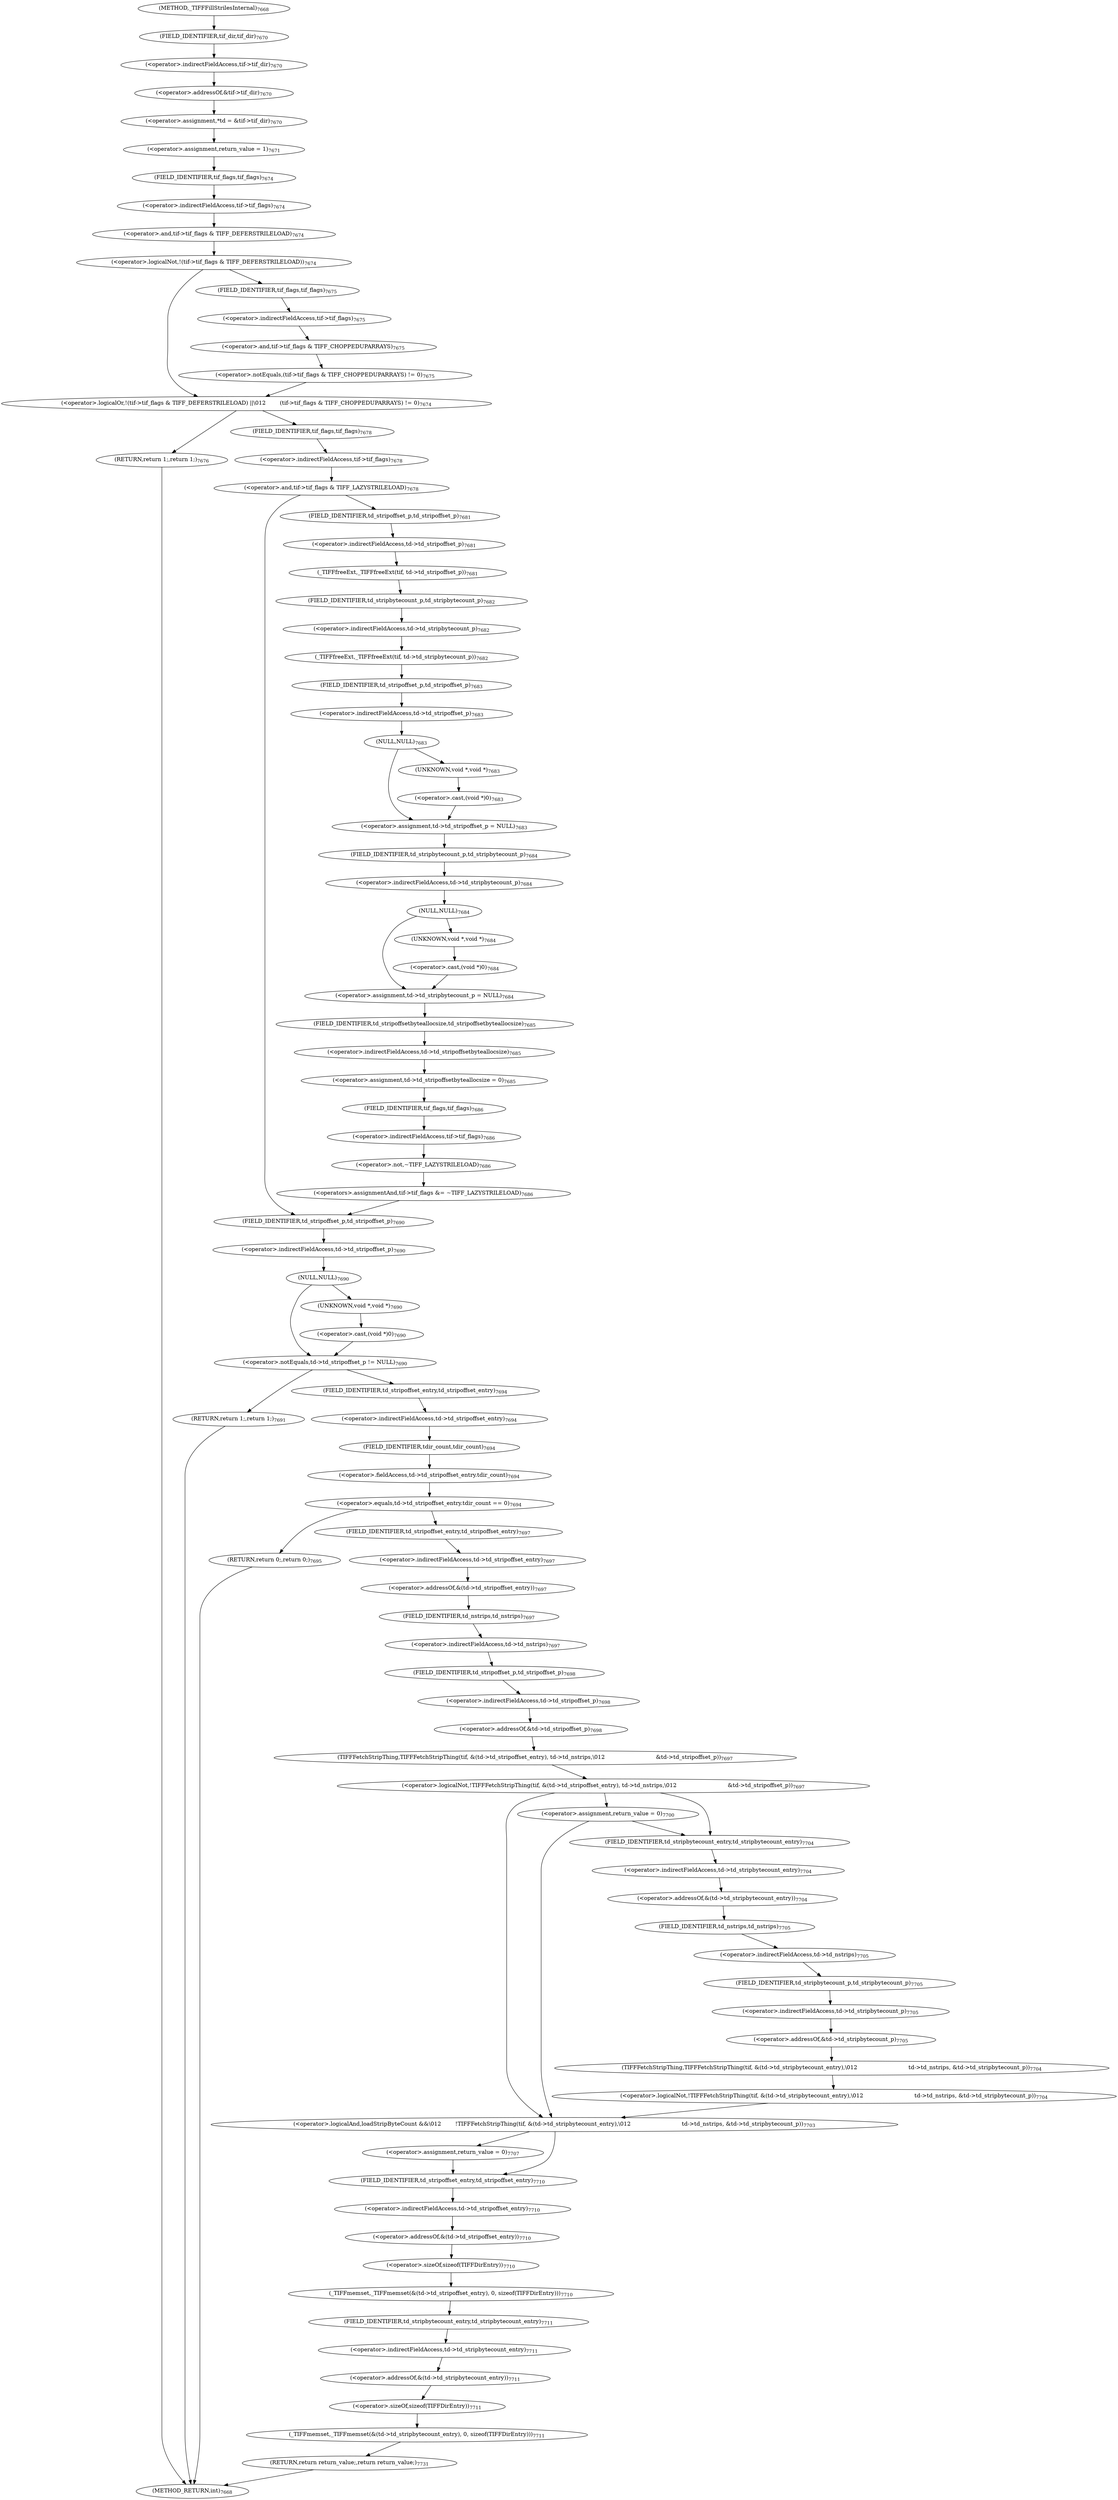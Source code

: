 digraph "_TIFFFillStrilesInternal" {  
"98550" [label = <(&lt;operator&gt;.assignment,*td = &amp;tif-&gt;tif_dir)<SUB>7670</SUB>> ]
"98557" [label = <(&lt;operator&gt;.assignment,return_value = 1)<SUB>7671</SUB>> ]
"98688" [label = <(_TIFFmemset,_TIFFmemset(&amp;(td-&gt;td_stripoffset_entry), 0, sizeof(TIFFDirEntry)))<SUB>7710</SUB>> ]
"98696" [label = <(_TIFFmemset,_TIFFmemset(&amp;(td-&gt;td_stripbytecount_entry), 0, sizeof(TIFFDirEntry)))<SUB>7711</SUB>> ]
"98704" [label = <(RETURN,return return_value;,return return_value;)<SUB>7731</SUB>> ]
"98552" [label = <(&lt;operator&gt;.addressOf,&amp;tif-&gt;tif_dir)<SUB>7670</SUB>> ]
"98561" [label = <(&lt;operator&gt;.logicalOr,!(tif-&gt;tif_flags &amp; TIFF_DEFERSTRILELOAD) ||\012        (tif-&gt;tif_flags &amp; TIFF_CHOPPEDUPARRAYS) != 0)<SUB>7674</SUB>> ]
"98579" [label = <(&lt;operator&gt;.and,tif-&gt;tif_flags &amp; TIFF_LAZYSTRILELOAD)<SUB>7678</SUB>> ]
"98625" [label = <(&lt;operator&gt;.notEquals,td-&gt;td_stripoffset_p != NULL)<SUB>7690</SUB>> ]
"98638" [label = <(&lt;operator&gt;.equals,td-&gt;td_stripoffset_entry.tdir_count == 0)<SUB>7694</SUB>> ]
"98649" [label = <(&lt;operator&gt;.logicalNot,!TIFFFetchStripThing(tif, &amp;(td-&gt;td_stripoffset_entry), td-&gt;td_nstrips,\012                             &amp;td-&gt;td_stripoffset_p))<SUB>7697</SUB>> ]
"98668" [label = <(&lt;operator&gt;.logicalAnd,loadStripByteCount &amp;&amp;\012        !TIFFFetchStripThing(tif, &amp;(td-&gt;td_stripbytecount_entry),\012                             td-&gt;td_nstrips, &amp;td-&gt;td_stripbytecount_p))<SUB>7703</SUB>> ]
"98689" [label = <(&lt;operator&gt;.addressOf,&amp;(td-&gt;td_stripoffset_entry))<SUB>7710</SUB>> ]
"98694" [label = <(&lt;operator&gt;.sizeOf,sizeof(TIFFDirEntry))<SUB>7710</SUB>> ]
"98697" [label = <(&lt;operator&gt;.addressOf,&amp;(td-&gt;td_stripbytecount_entry))<SUB>7711</SUB>> ]
"98702" [label = <(&lt;operator&gt;.sizeOf,sizeof(TIFFDirEntry))<SUB>7711</SUB>> ]
"98553" [label = <(&lt;operator&gt;.indirectFieldAccess,tif-&gt;tif_dir)<SUB>7670</SUB>> ]
"98562" [label = <(&lt;operator&gt;.logicalNot,!(tif-&gt;tif_flags &amp; TIFF_DEFERSTRILELOAD))<SUB>7674</SUB>> ]
"98568" [label = <(&lt;operator&gt;.notEquals,(tif-&gt;tif_flags &amp; TIFF_CHOPPEDUPARRAYS) != 0)<SUB>7675</SUB>> ]
"98576" [label = <(RETURN,return 1;,return 1;)<SUB>7676</SUB>> ]
"98580" [label = <(&lt;operator&gt;.indirectFieldAccess,tif-&gt;tif_flags)<SUB>7678</SUB>> ]
"98585" [label = <(_TIFFfreeExt,_TIFFfreeExt(tif, td-&gt;td_stripoffset_p))<SUB>7681</SUB>> ]
"98590" [label = <(_TIFFfreeExt,_TIFFfreeExt(tif, td-&gt;td_stripbytecount_p))<SUB>7682</SUB>> ]
"98595" [label = <(&lt;operator&gt;.assignment,td-&gt;td_stripoffset_p = NULL)<SUB>7683</SUB>> ]
"98604" [label = <(&lt;operator&gt;.assignment,td-&gt;td_stripbytecount_p = NULL)<SUB>7684</SUB>> ]
"98613" [label = <(&lt;operator&gt;.assignment,td-&gt;td_stripoffsetbyteallocsize = 0)<SUB>7685</SUB>> ]
"98618" [label = <(&lt;operators&gt;.assignmentAnd,tif-&gt;tif_flags &amp;= ~TIFF_LAZYSTRILELOAD)<SUB>7686</SUB>> ]
"98626" [label = <(&lt;operator&gt;.indirectFieldAccess,td-&gt;td_stripoffset_p)<SUB>7690</SUB>> ]
"98629" [label = <(NULL,NULL)<SUB>7690</SUB>> ]
"98635" [label = <(RETURN,return 1;,return 1;)<SUB>7691</SUB>> ]
"98639" [label = <(&lt;operator&gt;.fieldAccess,td-&gt;td_stripoffset_entry.tdir_count)<SUB>7694</SUB>> ]
"98646" [label = <(RETURN,return 0;,return 0;)<SUB>7695</SUB>> ]
"98650" [label = <(TIFFFetchStripThing,TIFFFetchStripThing(tif, &amp;(td-&gt;td_stripoffset_entry), td-&gt;td_nstrips,\012                             &amp;td-&gt;td_stripoffset_p))<SUB>7697</SUB>> ]
"98664" [label = <(&lt;operator&gt;.assignment,return_value = 0)<SUB>7700</SUB>> ]
"98670" [label = <(&lt;operator&gt;.logicalNot,!TIFFFetchStripThing(tif, &amp;(td-&gt;td_stripbytecount_entry),\012                             td-&gt;td_nstrips, &amp;td-&gt;td_stripbytecount_p))<SUB>7704</SUB>> ]
"98685" [label = <(&lt;operator&gt;.assignment,return_value = 0)<SUB>7707</SUB>> ]
"98690" [label = <(&lt;operator&gt;.indirectFieldAccess,td-&gt;td_stripoffset_entry)<SUB>7710</SUB>> ]
"98698" [label = <(&lt;operator&gt;.indirectFieldAccess,td-&gt;td_stripbytecount_entry)<SUB>7711</SUB>> ]
"98555" [label = <(FIELD_IDENTIFIER,tif_dir,tif_dir)<SUB>7670</SUB>> ]
"98563" [label = <(&lt;operator&gt;.and,tif-&gt;tif_flags &amp; TIFF_DEFERSTRILELOAD)<SUB>7674</SUB>> ]
"98569" [label = <(&lt;operator&gt;.and,tif-&gt;tif_flags &amp; TIFF_CHOPPEDUPARRAYS)<SUB>7675</SUB>> ]
"98582" [label = <(FIELD_IDENTIFIER,tif_flags,tif_flags)<SUB>7678</SUB>> ]
"98587" [label = <(&lt;operator&gt;.indirectFieldAccess,td-&gt;td_stripoffset_p)<SUB>7681</SUB>> ]
"98592" [label = <(&lt;operator&gt;.indirectFieldAccess,td-&gt;td_stripbytecount_p)<SUB>7682</SUB>> ]
"98596" [label = <(&lt;operator&gt;.indirectFieldAccess,td-&gt;td_stripoffset_p)<SUB>7683</SUB>> ]
"98599" [label = <(NULL,NULL)<SUB>7683</SUB>> ]
"98605" [label = <(&lt;operator&gt;.indirectFieldAccess,td-&gt;td_stripbytecount_p)<SUB>7684</SUB>> ]
"98608" [label = <(NULL,NULL)<SUB>7684</SUB>> ]
"98614" [label = <(&lt;operator&gt;.indirectFieldAccess,td-&gt;td_stripoffsetbyteallocsize)<SUB>7685</SUB>> ]
"98619" [label = <(&lt;operator&gt;.indirectFieldAccess,tif-&gt;tif_flags)<SUB>7686</SUB>> ]
"98622" [label = <(&lt;operator&gt;.not,~TIFF_LAZYSTRILELOAD)<SUB>7686</SUB>> ]
"98628" [label = <(FIELD_IDENTIFIER,td_stripoffset_p,td_stripoffset_p)<SUB>7690</SUB>> ]
"98640" [label = <(&lt;operator&gt;.indirectFieldAccess,td-&gt;td_stripoffset_entry)<SUB>7694</SUB>> ]
"98643" [label = <(FIELD_IDENTIFIER,tdir_count,tdir_count)<SUB>7694</SUB>> ]
"98652" [label = <(&lt;operator&gt;.addressOf,&amp;(td-&gt;td_stripoffset_entry))<SUB>7697</SUB>> ]
"98656" [label = <(&lt;operator&gt;.indirectFieldAccess,td-&gt;td_nstrips)<SUB>7697</SUB>> ]
"98659" [label = <(&lt;operator&gt;.addressOf,&amp;td-&gt;td_stripoffset_p)<SUB>7698</SUB>> ]
"98671" [label = <(TIFFFetchStripThing,TIFFFetchStripThing(tif, &amp;(td-&gt;td_stripbytecount_entry),\012                             td-&gt;td_nstrips, &amp;td-&gt;td_stripbytecount_p))<SUB>7704</SUB>> ]
"98692" [label = <(FIELD_IDENTIFIER,td_stripoffset_entry,td_stripoffset_entry)<SUB>7710</SUB>> ]
"98700" [label = <(FIELD_IDENTIFIER,td_stripbytecount_entry,td_stripbytecount_entry)<SUB>7711</SUB>> ]
"98564" [label = <(&lt;operator&gt;.indirectFieldAccess,tif-&gt;tif_flags)<SUB>7674</SUB>> ]
"98570" [label = <(&lt;operator&gt;.indirectFieldAccess,tif-&gt;tif_flags)<SUB>7675</SUB>> ]
"98589" [label = <(FIELD_IDENTIFIER,td_stripoffset_p,td_stripoffset_p)<SUB>7681</SUB>> ]
"98594" [label = <(FIELD_IDENTIFIER,td_stripbytecount_p,td_stripbytecount_p)<SUB>7682</SUB>> ]
"98598" [label = <(FIELD_IDENTIFIER,td_stripoffset_p,td_stripoffset_p)<SUB>7683</SUB>> ]
"98607" [label = <(FIELD_IDENTIFIER,td_stripbytecount_p,td_stripbytecount_p)<SUB>7684</SUB>> ]
"98616" [label = <(FIELD_IDENTIFIER,td_stripoffsetbyteallocsize,td_stripoffsetbyteallocsize)<SUB>7685</SUB>> ]
"98621" [label = <(FIELD_IDENTIFIER,tif_flags,tif_flags)<SUB>7686</SUB>> ]
"98631" [label = <(&lt;operator&gt;.cast,(void *)0)<SUB>7690</SUB>> ]
"98642" [label = <(FIELD_IDENTIFIER,td_stripoffset_entry,td_stripoffset_entry)<SUB>7694</SUB>> ]
"98653" [label = <(&lt;operator&gt;.indirectFieldAccess,td-&gt;td_stripoffset_entry)<SUB>7697</SUB>> ]
"98658" [label = <(FIELD_IDENTIFIER,td_nstrips,td_nstrips)<SUB>7697</SUB>> ]
"98660" [label = <(&lt;operator&gt;.indirectFieldAccess,td-&gt;td_stripoffset_p)<SUB>7698</SUB>> ]
"98673" [label = <(&lt;operator&gt;.addressOf,&amp;(td-&gt;td_stripbytecount_entry))<SUB>7704</SUB>> ]
"98677" [label = <(&lt;operator&gt;.indirectFieldAccess,td-&gt;td_nstrips)<SUB>7705</SUB>> ]
"98680" [label = <(&lt;operator&gt;.addressOf,&amp;td-&gt;td_stripbytecount_p)<SUB>7705</SUB>> ]
"98566" [label = <(FIELD_IDENTIFIER,tif_flags,tif_flags)<SUB>7674</SUB>> ]
"98572" [label = <(FIELD_IDENTIFIER,tif_flags,tif_flags)<SUB>7675</SUB>> ]
"98601" [label = <(&lt;operator&gt;.cast,(void *)0)<SUB>7683</SUB>> ]
"98610" [label = <(&lt;operator&gt;.cast,(void *)0)<SUB>7684</SUB>> ]
"98632" [label = <(UNKNOWN,void *,void *)<SUB>7690</SUB>> ]
"98655" [label = <(FIELD_IDENTIFIER,td_stripoffset_entry,td_stripoffset_entry)<SUB>7697</SUB>> ]
"98662" [label = <(FIELD_IDENTIFIER,td_stripoffset_p,td_stripoffset_p)<SUB>7698</SUB>> ]
"98674" [label = <(&lt;operator&gt;.indirectFieldAccess,td-&gt;td_stripbytecount_entry)<SUB>7704</SUB>> ]
"98679" [label = <(FIELD_IDENTIFIER,td_nstrips,td_nstrips)<SUB>7705</SUB>> ]
"98681" [label = <(&lt;operator&gt;.indirectFieldAccess,td-&gt;td_stripbytecount_p)<SUB>7705</SUB>> ]
"98602" [label = <(UNKNOWN,void *,void *)<SUB>7683</SUB>> ]
"98611" [label = <(UNKNOWN,void *,void *)<SUB>7684</SUB>> ]
"98676" [label = <(FIELD_IDENTIFIER,td_stripbytecount_entry,td_stripbytecount_entry)<SUB>7704</SUB>> ]
"98683" [label = <(FIELD_IDENTIFIER,td_stripbytecount_p,td_stripbytecount_p)<SUB>7705</SUB>> ]
"98545" [label = <(METHOD,_TIFFFillStrilesInternal)<SUB>7668</SUB>> ]
"98706" [label = <(METHOD_RETURN,int)<SUB>7668</SUB>> ]
  "98550" -> "98557" 
  "98557" -> "98566" 
  "98688" -> "98700" 
  "98696" -> "98704" 
  "98704" -> "98706" 
  "98552" -> "98550" 
  "98561" -> "98576" 
  "98561" -> "98582" 
  "98579" -> "98589" 
  "98579" -> "98628" 
  "98625" -> "98635" 
  "98625" -> "98642" 
  "98638" -> "98646" 
  "98638" -> "98655" 
  "98649" -> "98664" 
  "98649" -> "98668" 
  "98649" -> "98676" 
  "98668" -> "98685" 
  "98668" -> "98692" 
  "98689" -> "98694" 
  "98694" -> "98688" 
  "98697" -> "98702" 
  "98702" -> "98696" 
  "98553" -> "98552" 
  "98562" -> "98561" 
  "98562" -> "98572" 
  "98568" -> "98561" 
  "98576" -> "98706" 
  "98580" -> "98579" 
  "98585" -> "98594" 
  "98590" -> "98598" 
  "98595" -> "98607" 
  "98604" -> "98616" 
  "98613" -> "98621" 
  "98618" -> "98628" 
  "98626" -> "98629" 
  "98629" -> "98632" 
  "98629" -> "98625" 
  "98635" -> "98706" 
  "98639" -> "98638" 
  "98646" -> "98706" 
  "98650" -> "98649" 
  "98664" -> "98668" 
  "98664" -> "98676" 
  "98670" -> "98668" 
  "98685" -> "98692" 
  "98690" -> "98689" 
  "98698" -> "98697" 
  "98555" -> "98553" 
  "98563" -> "98562" 
  "98569" -> "98568" 
  "98582" -> "98580" 
  "98587" -> "98585" 
  "98592" -> "98590" 
  "98596" -> "98599" 
  "98599" -> "98602" 
  "98599" -> "98595" 
  "98605" -> "98608" 
  "98608" -> "98611" 
  "98608" -> "98604" 
  "98614" -> "98613" 
  "98619" -> "98622" 
  "98622" -> "98618" 
  "98628" -> "98626" 
  "98640" -> "98643" 
  "98643" -> "98639" 
  "98652" -> "98658" 
  "98656" -> "98662" 
  "98659" -> "98650" 
  "98671" -> "98670" 
  "98692" -> "98690" 
  "98700" -> "98698" 
  "98564" -> "98563" 
  "98570" -> "98569" 
  "98589" -> "98587" 
  "98594" -> "98592" 
  "98598" -> "98596" 
  "98607" -> "98605" 
  "98616" -> "98614" 
  "98621" -> "98619" 
  "98631" -> "98625" 
  "98642" -> "98640" 
  "98653" -> "98652" 
  "98658" -> "98656" 
  "98660" -> "98659" 
  "98673" -> "98679" 
  "98677" -> "98683" 
  "98680" -> "98671" 
  "98566" -> "98564" 
  "98572" -> "98570" 
  "98601" -> "98595" 
  "98610" -> "98604" 
  "98632" -> "98631" 
  "98655" -> "98653" 
  "98662" -> "98660" 
  "98674" -> "98673" 
  "98679" -> "98677" 
  "98681" -> "98680" 
  "98602" -> "98601" 
  "98611" -> "98610" 
  "98676" -> "98674" 
  "98683" -> "98681" 
  "98545" -> "98555" 
}
